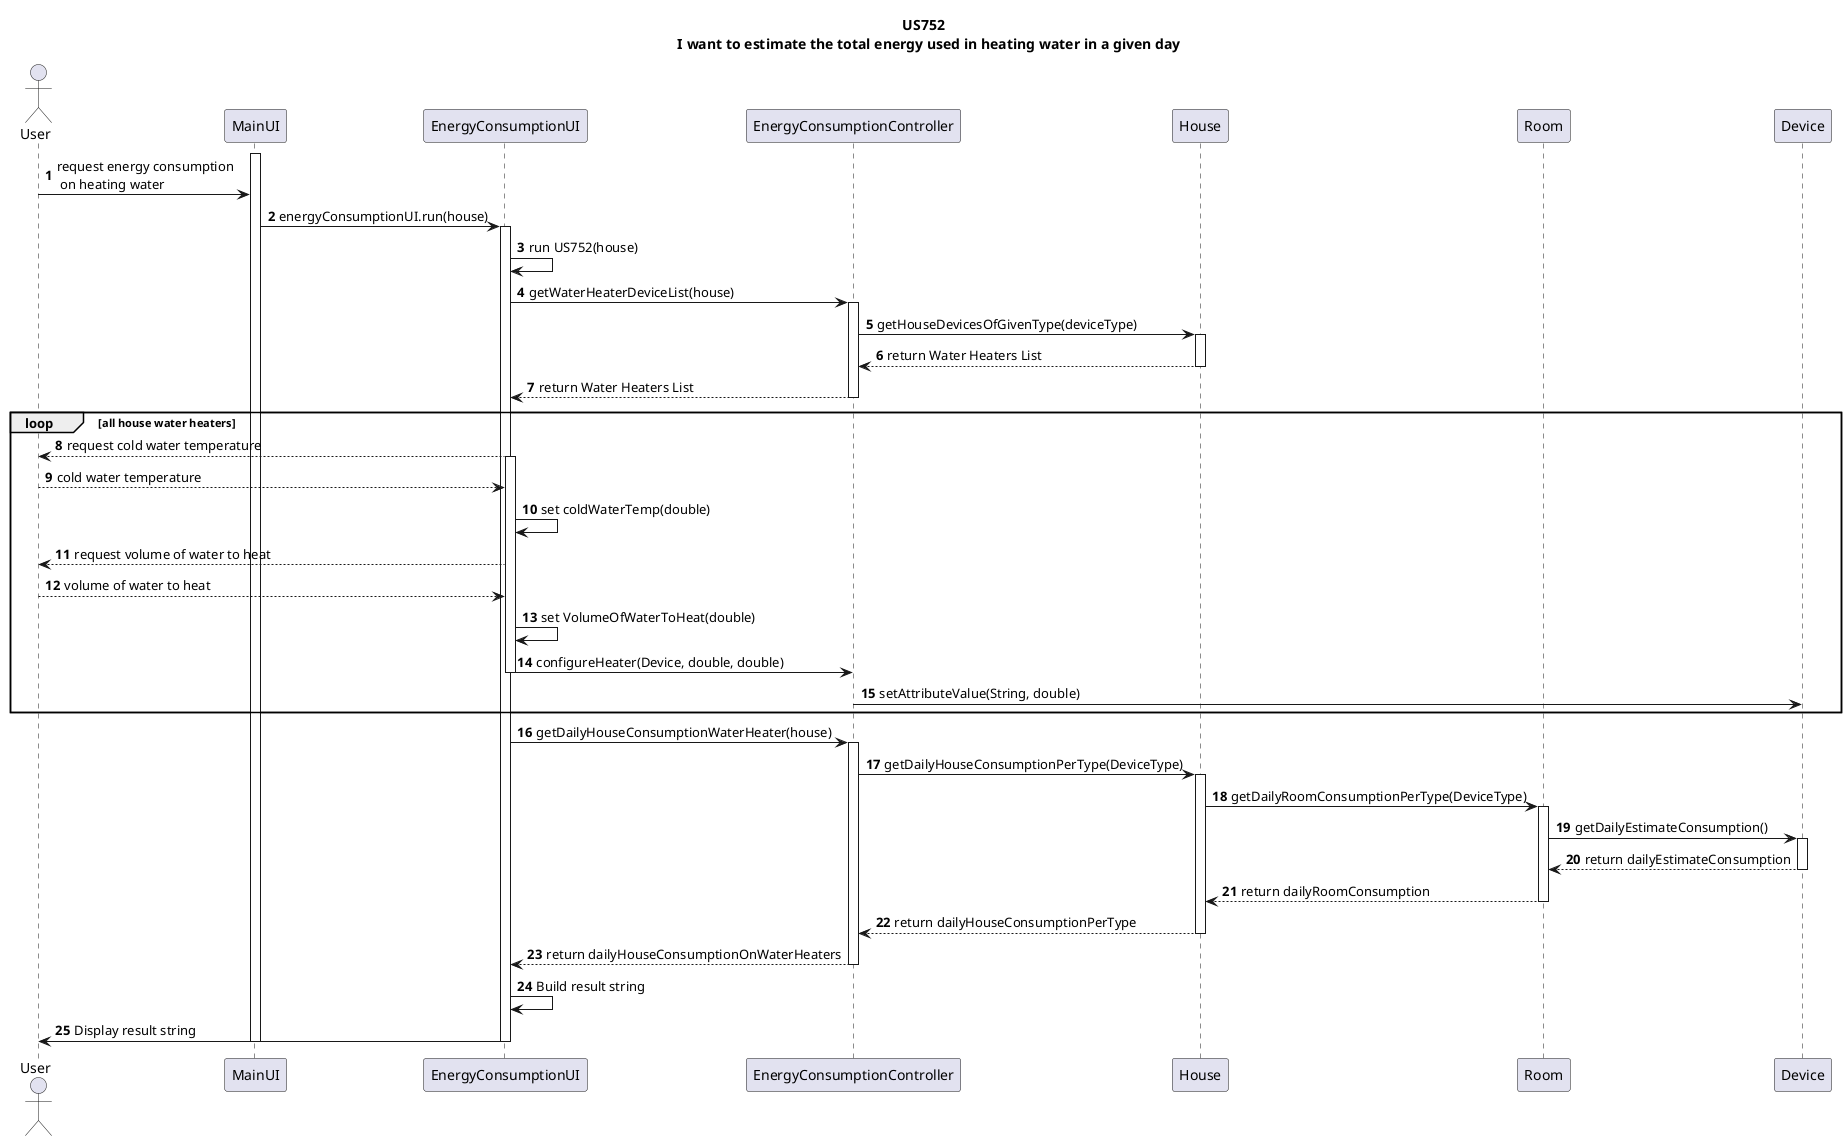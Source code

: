 @startuml

title US752 \n  I want to estimate the total energy used in heating water in a given day

autonumber


actor User
activate MainUI
User -> MainUI: request energy consumption\n on heating water

MainUI -> EnergyConsumptionUI:  energyConsumptionUI.run(house)

activate EnergyConsumptionUI
EnergyConsumptionUI -> EnergyConsumptionUI: run US752(house)

EnergyConsumptionUI -> EnergyConsumptionController: getWaterHeaterDeviceList(house)
activate EnergyConsumptionController
EnergyConsumptionController -> House: getHouseDevicesOfGivenType(deviceType)
activate House
House --> EnergyConsumptionController: return Water Heaters List
deactivate House
EnergyConsumptionController --> EnergyConsumptionUI: return Water Heaters List
deactivate EnergyConsumptionController

loop all house water heaters
    EnergyConsumptionUI --> User: request cold water temperature
        activate EnergyConsumptionUI
    User --> EnergyConsumptionUI: cold water temperature
    EnergyConsumptionUI -> EnergyConsumptionUI: set coldWaterTemp(double)
    EnergyConsumptionUI --> User: request volume of water to heat
    User --> EnergyConsumptionUI: volume of water to heat
    EnergyConsumptionUI -> EnergyConsumptionUI: set VolumeOfWaterToHeat(double)
    EnergyConsumptionUI -> EnergyConsumptionController: configureHeater(Device, double, double)
    participant Room
        deactivate EnergyConsumptionUI
    EnergyConsumptionController -> Device: setAttributeValue(String, double)
end

EnergyConsumptionUI -> EnergyConsumptionController: getDailyHouseConsumptionWaterHeater(house)
activate EnergyConsumptionController
EnergyConsumptionController -> House: getDailyHouseConsumptionPerType(DeviceType)
activate House
House -> Room: getDailyRoomConsumptionPerType(DeviceType)
activate Room
Room -> Device: getDailyEstimateConsumption()
activate Device
Device --> Room: return dailyEstimateConsumption
deactivate Device
Room --> House: return dailyRoomConsumption
deactivate Room
House --> EnergyConsumptionController: return dailyHouseConsumptionPerType
deactivate House
EnergyConsumptionController --> EnergyConsumptionUI: return dailyHouseConsumptionOnWaterHeaters
deactivate EnergyConsumptionController
EnergyConsumptionUI -> EnergyConsumptionUI: Build result string
EnergyConsumptionUI -> User: Display result string
deactivate EnergyConsumptionUI
deactivate MainUI
@enduml